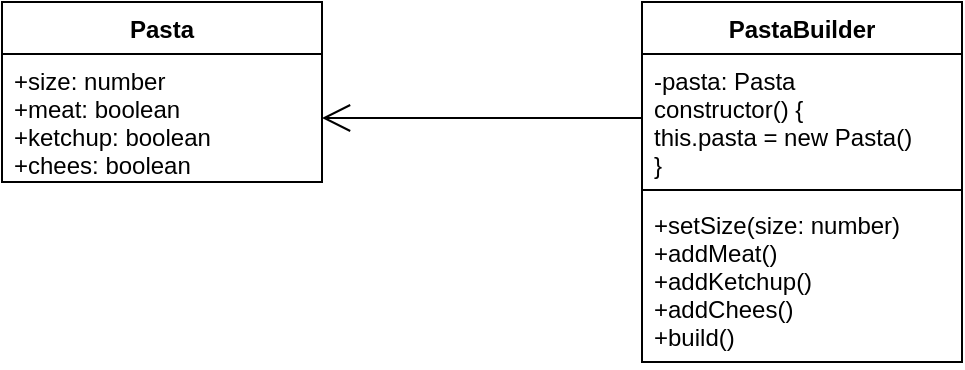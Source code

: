 <mxfile>
    <diagram id="RbPamPtnaqhEI18QSO-Z" name="Page-1">
        <mxGraphModel dx="1118" dy="498" grid="1" gridSize="10" guides="1" tooltips="1" connect="1" arrows="1" fold="1" page="1" pageScale="1" pageWidth="827" pageHeight="1169" math="0" shadow="0">
            <root>
                <mxCell id="0"/>
                <mxCell id="1" parent="0"/>
                <mxCell id="_ZeYNxcyshSyg0p6yTmS-1" value="Pasta" style="swimlane;fontStyle=1;align=center;verticalAlign=top;childLayout=stackLayout;horizontal=1;startSize=26;horizontalStack=0;resizeParent=1;resizeParentMax=0;resizeLast=0;collapsible=1;marginBottom=0;" parent="1" vertex="1">
                    <mxGeometry x="170" y="50" width="160" height="90" as="geometry"/>
                </mxCell>
                <mxCell id="_ZeYNxcyshSyg0p6yTmS-2" value="+size: number&#10;+meat: boolean&#10;+ketchup: boolean&#10;+chees: boolean" style="text;strokeColor=none;fillColor=none;align=left;verticalAlign=top;spacingLeft=4;spacingRight=4;overflow=hidden;rotatable=0;points=[[0,0.5],[1,0.5]];portConstraint=eastwest;" parent="_ZeYNxcyshSyg0p6yTmS-1" vertex="1">
                    <mxGeometry y="26" width="160" height="64" as="geometry"/>
                </mxCell>
                <mxCell id="_ZeYNxcyshSyg0p6yTmS-5" value="PastaBuilder" style="swimlane;fontStyle=1;align=center;verticalAlign=top;childLayout=stackLayout;horizontal=1;startSize=26;horizontalStack=0;resizeParent=1;resizeParentMax=0;resizeLast=0;collapsible=1;marginBottom=0;" parent="1" vertex="1">
                    <mxGeometry x="490" y="50" width="160" height="180" as="geometry"/>
                </mxCell>
                <mxCell id="_ZeYNxcyshSyg0p6yTmS-6" value="-pasta: Pasta&#10;constructor() {&#10;this.pasta = new Pasta()&#10;}" style="text;strokeColor=none;fillColor=none;align=left;verticalAlign=top;spacingLeft=4;spacingRight=4;overflow=hidden;rotatable=0;points=[[0,0.5],[1,0.5]];portConstraint=eastwest;" parent="_ZeYNxcyshSyg0p6yTmS-5" vertex="1">
                    <mxGeometry y="26" width="160" height="64" as="geometry"/>
                </mxCell>
                <mxCell id="_ZeYNxcyshSyg0p6yTmS-7" value="" style="line;strokeWidth=1;fillColor=none;align=left;verticalAlign=middle;spacingTop=-1;spacingLeft=3;spacingRight=3;rotatable=0;labelPosition=right;points=[];portConstraint=eastwest;" parent="_ZeYNxcyshSyg0p6yTmS-5" vertex="1">
                    <mxGeometry y="90" width="160" height="8" as="geometry"/>
                </mxCell>
                <mxCell id="_ZeYNxcyshSyg0p6yTmS-8" value="+setSize(size: number)&#10;+addMeat()&#10;+addKetchup()&#10;+addChees()&#10;+build()" style="text;strokeColor=none;fillColor=none;align=left;verticalAlign=top;spacingLeft=4;spacingRight=4;overflow=hidden;rotatable=0;points=[[0,0.5],[1,0.5]];portConstraint=eastwest;" parent="_ZeYNxcyshSyg0p6yTmS-5" vertex="1">
                    <mxGeometry y="98" width="160" height="82" as="geometry"/>
                </mxCell>
                <mxCell id="3" value="" style="endArrow=open;endFill=1;endSize=12;html=1;entryX=1;entryY=0.5;entryDx=0;entryDy=0;exitX=0;exitY=0.5;exitDx=0;exitDy=0;" parent="1" source="_ZeYNxcyshSyg0p6yTmS-6" target="_ZeYNxcyshSyg0p6yTmS-2" edge="1">
                    <mxGeometry width="160" relative="1" as="geometry">
                        <mxPoint x="240" y="220" as="sourcePoint"/>
                        <mxPoint x="252" y="140" as="targetPoint"/>
                    </mxGeometry>
                </mxCell>
            </root>
        </mxGraphModel>
    </diagram>
</mxfile>